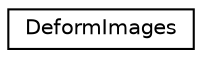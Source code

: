 digraph "Graphical Class Hierarchy"
{
  edge [fontname="Helvetica",fontsize="10",labelfontname="Helvetica",labelfontsize="10"];
  node [fontname="Helvetica",fontsize="10",shape=record];
  rankdir="LR";
  Node0 [label="DeformImages",height=0.2,width=0.4,color="black", fillcolor="white", style="filled",URL="$structDeformImages.html"];
}
